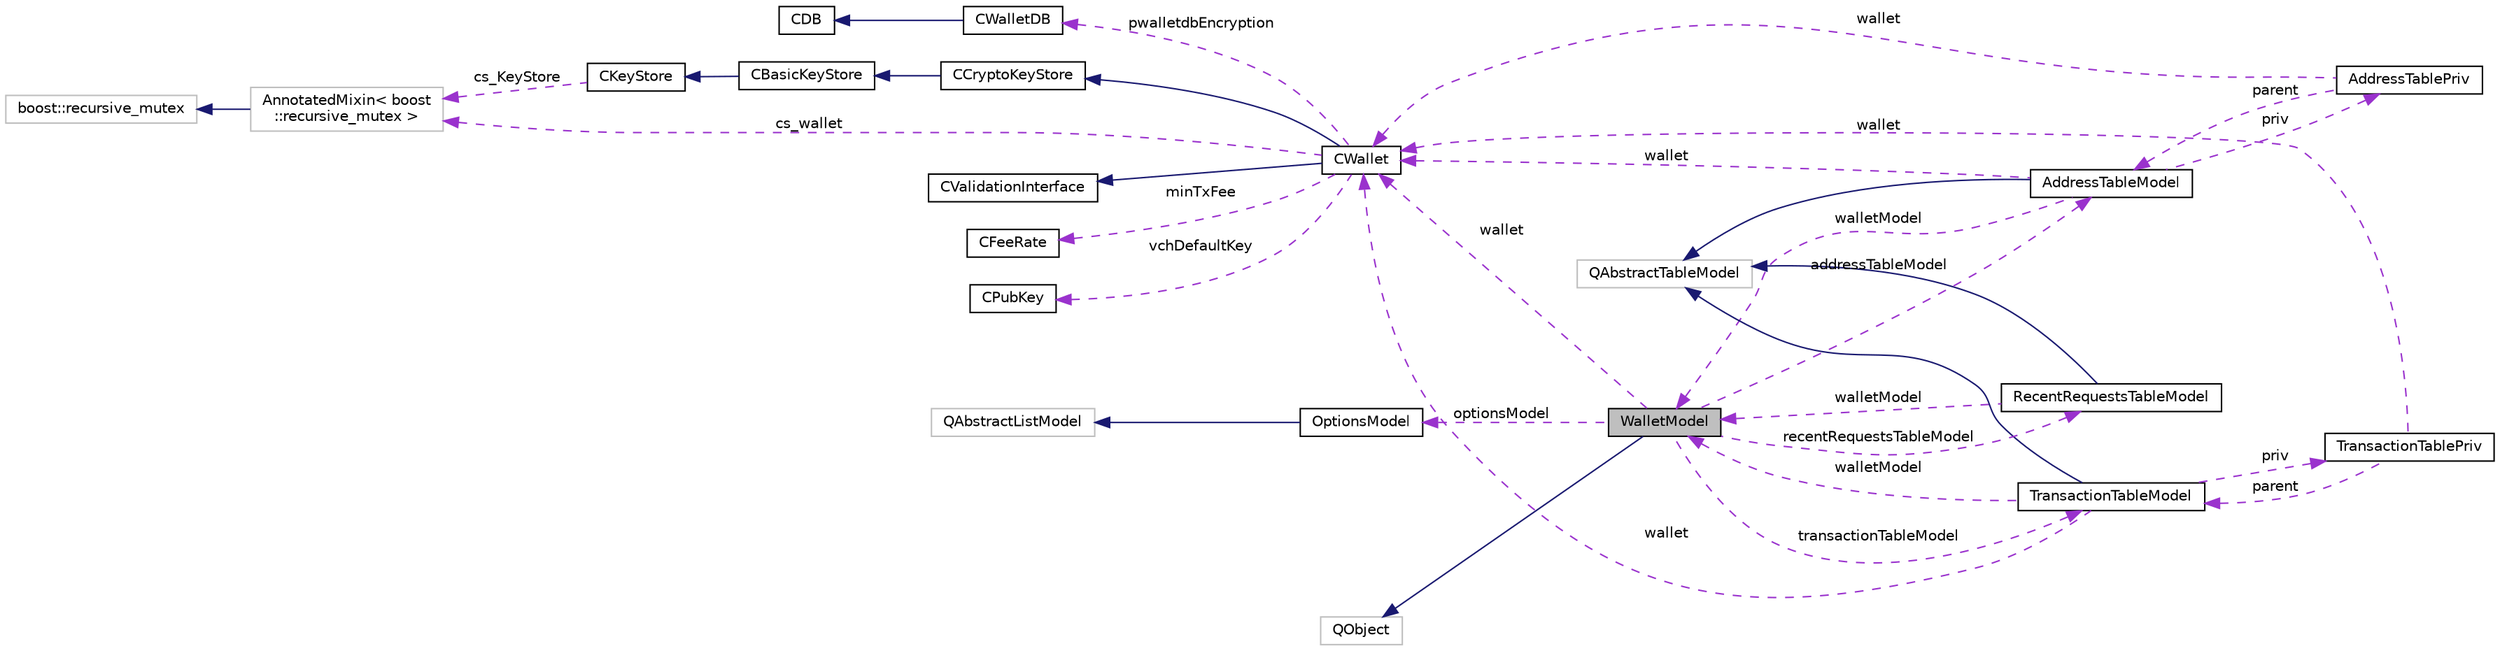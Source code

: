 digraph "WalletModel"
{
  edge [fontname="Helvetica",fontsize="10",labelfontname="Helvetica",labelfontsize="10"];
  node [fontname="Helvetica",fontsize="10",shape=record];
  rankdir="LR";
  Node2 [label="WalletModel",height=0.2,width=0.4,color="black", fillcolor="grey75", style="filled", fontcolor="black"];
  Node3 -> Node2 [dir="back",color="midnightblue",fontsize="10",style="solid",fontname="Helvetica"];
  Node3 [label="QObject",height=0.2,width=0.4,color="grey75", fillcolor="white", style="filled"];
  Node4 -> Node2 [dir="back",color="darkorchid3",fontsize="10",style="dashed",label=" transactionTableModel" ,fontname="Helvetica"];
  Node4 [label="TransactionTableModel",height=0.2,width=0.4,color="black", fillcolor="white", style="filled",URL="$class_transaction_table_model.html",tooltip="UI model for the transaction table of a wallet. "];
  Node5 -> Node4 [dir="back",color="midnightblue",fontsize="10",style="solid",fontname="Helvetica"];
  Node5 [label="QAbstractTableModel",height=0.2,width=0.4,color="grey75", fillcolor="white", style="filled"];
  Node6 -> Node4 [dir="back",color="darkorchid3",fontsize="10",style="dashed",label=" priv" ,fontname="Helvetica"];
  Node6 [label="TransactionTablePriv",height=0.2,width=0.4,color="black", fillcolor="white", style="filled",URL="$class_transaction_table_priv.html"];
  Node4 -> Node6 [dir="back",color="darkorchid3",fontsize="10",style="dashed",label=" parent" ,fontname="Helvetica"];
  Node7 -> Node6 [dir="back",color="darkorchid3",fontsize="10",style="dashed",label=" wallet" ,fontname="Helvetica"];
  Node7 [label="CWallet",height=0.2,width=0.4,color="black", fillcolor="white", style="filled",URL="$class_c_wallet.html",tooltip="A CWallet is an extension of a keystore, which also maintains a set of transactions and balances..."];
  Node8 -> Node7 [dir="back",color="midnightblue",fontsize="10",style="solid",fontname="Helvetica"];
  Node8 [label="CCryptoKeyStore",height=0.2,width=0.4,color="black", fillcolor="white", style="filled",URL="$class_c_crypto_key_store.html",tooltip="Keystore which keeps the private keys encrypted. "];
  Node9 -> Node8 [dir="back",color="midnightblue",fontsize="10",style="solid",fontname="Helvetica"];
  Node9 [label="CBasicKeyStore",height=0.2,width=0.4,color="black", fillcolor="white", style="filled",URL="$class_c_basic_key_store.html",tooltip="Basic key store, that keeps keys in an address->secret map. "];
  Node10 -> Node9 [dir="back",color="midnightblue",fontsize="10",style="solid",fontname="Helvetica"];
  Node10 [label="CKeyStore",height=0.2,width=0.4,color="black", fillcolor="white", style="filled",URL="$class_c_key_store.html",tooltip="A virtual base class for key stores. "];
  Node11 -> Node10 [dir="back",color="darkorchid3",fontsize="10",style="dashed",label=" cs_KeyStore" ,fontname="Helvetica"];
  Node11 [label="AnnotatedMixin\< boost\l::recursive_mutex \>",height=0.2,width=0.4,color="grey75", fillcolor="white", style="filled"];
  Node12 -> Node11 [dir="back",color="midnightblue",fontsize="10",style="solid",fontname="Helvetica"];
  Node12 [label="boost::recursive_mutex",height=0.2,width=0.4,color="grey75", fillcolor="white", style="filled"];
  Node13 -> Node7 [dir="back",color="midnightblue",fontsize="10",style="solid",fontname="Helvetica"];
  Node13 [label="CValidationInterface",height=0.2,width=0.4,color="black", fillcolor="white", style="filled",URL="$class_c_validation_interface.html"];
  Node14 -> Node7 [dir="back",color="darkorchid3",fontsize="10",style="dashed",label=" minTxFee" ,fontname="Helvetica"];
  Node14 [label="CFeeRate",height=0.2,width=0.4,color="black", fillcolor="white", style="filled",URL="$class_c_fee_rate.html",tooltip="Type-safe wrapper class to for fee rates (how much to pay based on transaction size) ..."];
  Node15 -> Node7 [dir="back",color="darkorchid3",fontsize="10",style="dashed",label=" vchDefaultKey" ,fontname="Helvetica"];
  Node15 [label="CPubKey",height=0.2,width=0.4,color="black", fillcolor="white", style="filled",URL="$class_c_pub_key.html",tooltip="An encapsulated public key. "];
  Node11 -> Node7 [dir="back",color="darkorchid3",fontsize="10",style="dashed",label=" cs_wallet" ,fontname="Helvetica"];
  Node16 -> Node7 [dir="back",color="darkorchid3",fontsize="10",style="dashed",label=" pwalletdbEncryption" ,fontname="Helvetica"];
  Node16 [label="CWalletDB",height=0.2,width=0.4,color="black", fillcolor="white", style="filled",URL="$class_c_wallet_d_b.html",tooltip="Access to the wallet database (wallet.dat) "];
  Node17 -> Node16 [dir="back",color="midnightblue",fontsize="10",style="solid",fontname="Helvetica"];
  Node17 [label="CDB",height=0.2,width=0.4,color="black", fillcolor="white", style="filled",URL="$class_c_d_b.html",tooltip="RAII class that provides access to a Berkeley database. "];
  Node2 -> Node4 [dir="back",color="darkorchid3",fontsize="10",style="dashed",label=" walletModel" ,fontname="Helvetica"];
  Node7 -> Node4 [dir="back",color="darkorchid3",fontsize="10",style="dashed",label=" wallet" ,fontname="Helvetica"];
  Node18 -> Node2 [dir="back",color="darkorchid3",fontsize="10",style="dashed",label=" addressTableModel" ,fontname="Helvetica"];
  Node18 [label="AddressTableModel",height=0.2,width=0.4,color="black", fillcolor="white", style="filled",URL="$class_address_table_model.html",tooltip="Qt model of the address book in the core. "];
  Node5 -> Node18 [dir="back",color="midnightblue",fontsize="10",style="solid",fontname="Helvetica"];
  Node19 -> Node18 [dir="back",color="darkorchid3",fontsize="10",style="dashed",label=" priv" ,fontname="Helvetica"];
  Node19 [label="AddressTablePriv",height=0.2,width=0.4,color="black", fillcolor="white", style="filled",URL="$class_address_table_priv.html"];
  Node18 -> Node19 [dir="back",color="darkorchid3",fontsize="10",style="dashed",label=" parent" ,fontname="Helvetica"];
  Node7 -> Node19 [dir="back",color="darkorchid3",fontsize="10",style="dashed",label=" wallet" ,fontname="Helvetica"];
  Node2 -> Node18 [dir="back",color="darkorchid3",fontsize="10",style="dashed",label=" walletModel" ,fontname="Helvetica"];
  Node7 -> Node18 [dir="back",color="darkorchid3",fontsize="10",style="dashed",label=" wallet" ,fontname="Helvetica"];
  Node20 -> Node2 [dir="back",color="darkorchid3",fontsize="10",style="dashed",label=" recentRequestsTableModel" ,fontname="Helvetica"];
  Node20 [label="RecentRequestsTableModel",height=0.2,width=0.4,color="black", fillcolor="white", style="filled",URL="$class_recent_requests_table_model.html",tooltip="Model for list of recently generated payment requests / divx: URIs. "];
  Node5 -> Node20 [dir="back",color="midnightblue",fontsize="10",style="solid",fontname="Helvetica"];
  Node2 -> Node20 [dir="back",color="darkorchid3",fontsize="10",style="dashed",label=" walletModel" ,fontname="Helvetica"];
  Node21 -> Node2 [dir="back",color="darkorchid3",fontsize="10",style="dashed",label=" optionsModel" ,fontname="Helvetica"];
  Node21 [label="OptionsModel",height=0.2,width=0.4,color="black", fillcolor="white", style="filled",URL="$class_options_model.html",tooltip="Interface from Qt to configuration data structure for Bitcoin client. "];
  Node22 -> Node21 [dir="back",color="midnightblue",fontsize="10",style="solid",fontname="Helvetica"];
  Node22 [label="QAbstractListModel",height=0.2,width=0.4,color="grey75", fillcolor="white", style="filled"];
  Node7 -> Node2 [dir="back",color="darkorchid3",fontsize="10",style="dashed",label=" wallet" ,fontname="Helvetica"];
}
